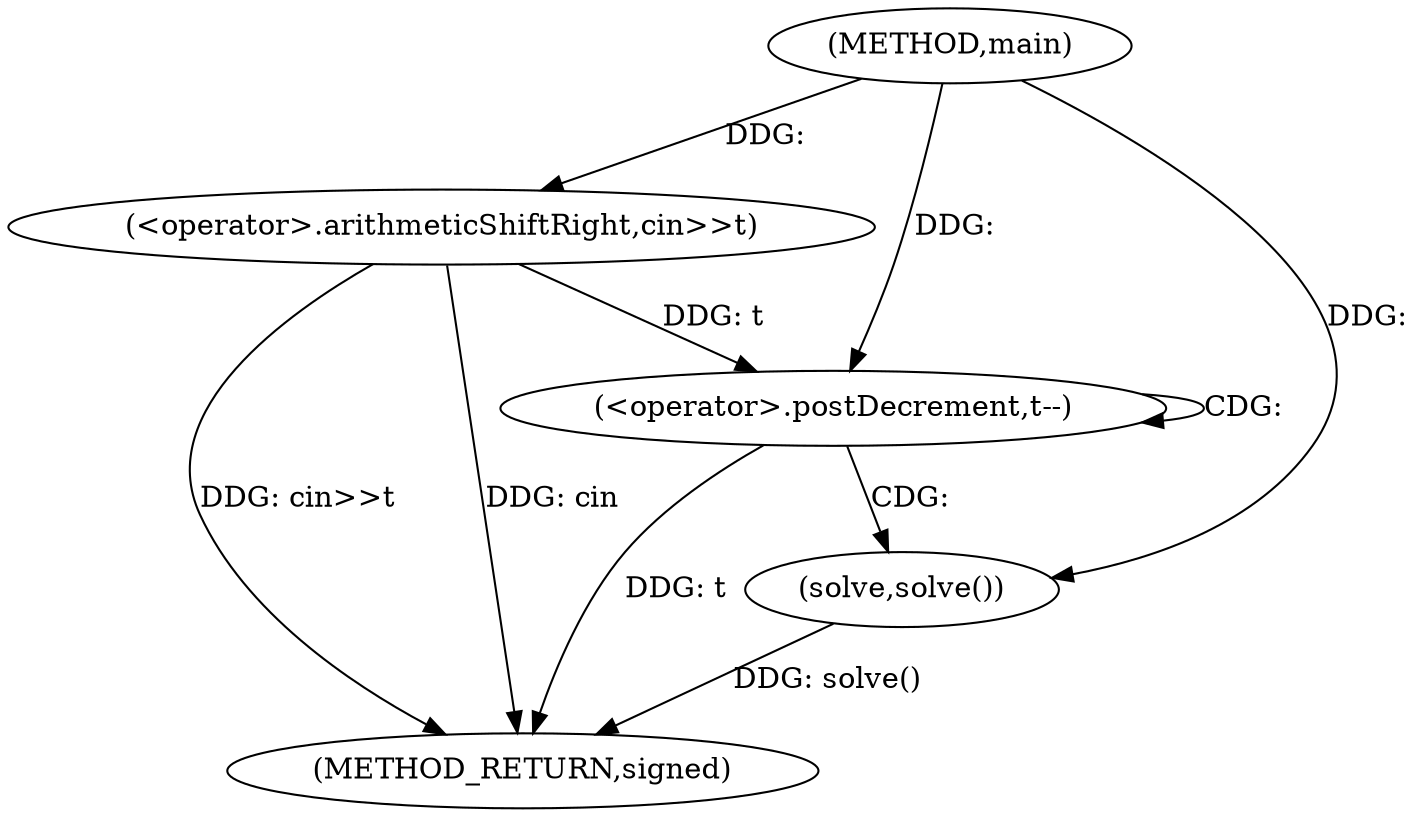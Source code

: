 digraph "main" {  
"1000322" [label = "(METHOD,main)" ]
"1000333" [label = "(METHOD_RETURN,signed)" ]
"1000325" [label = "(<operator>.arithmeticShiftRight,cin>>t)" ]
"1000329" [label = "(<operator>.postDecrement,t--)" ]
"1000332" [label = "(solve,solve())" ]
  "1000325" -> "1000333"  [ label = "DDG: cin>>t"] 
  "1000329" -> "1000333"  [ label = "DDG: t"] 
  "1000332" -> "1000333"  [ label = "DDG: solve()"] 
  "1000325" -> "1000333"  [ label = "DDG: cin"] 
  "1000322" -> "1000325"  [ label = "DDG: "] 
  "1000325" -> "1000329"  [ label = "DDG: t"] 
  "1000322" -> "1000329"  [ label = "DDG: "] 
  "1000322" -> "1000332"  [ label = "DDG: "] 
  "1000329" -> "1000329"  [ label = "CDG: "] 
  "1000329" -> "1000332"  [ label = "CDG: "] 
}
